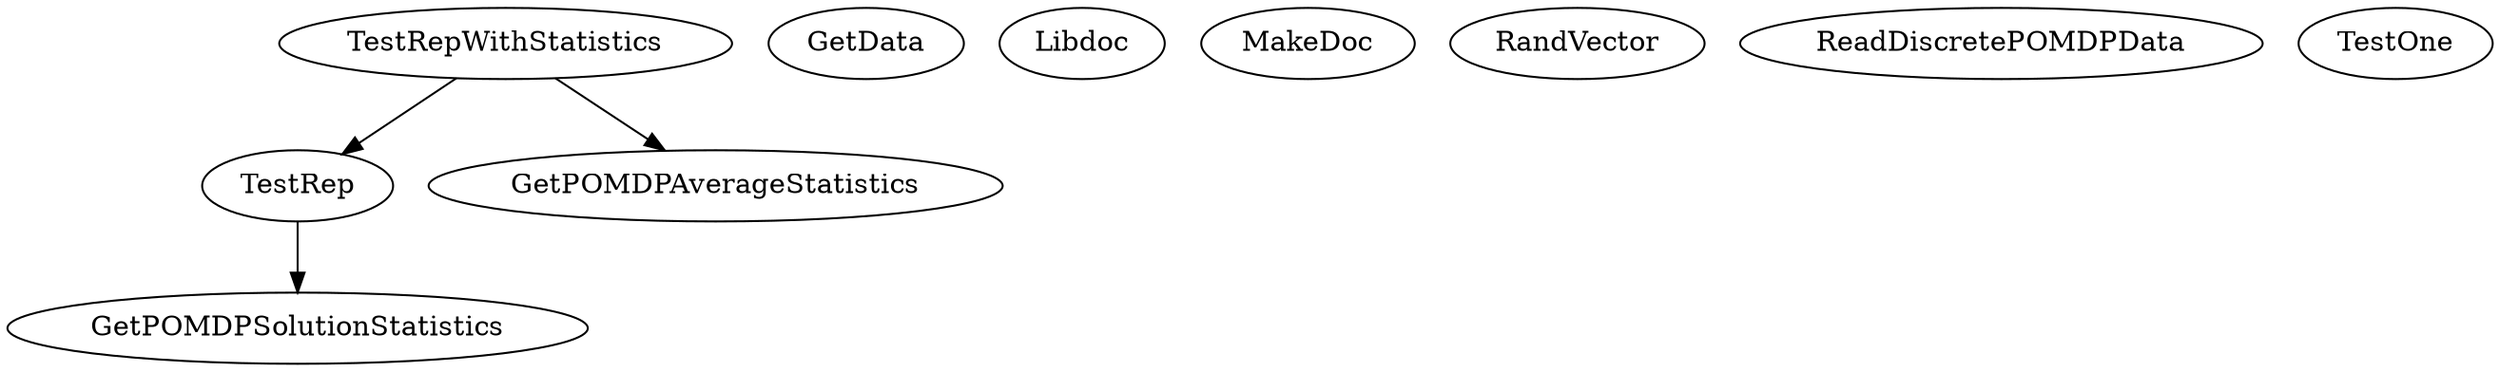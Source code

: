 /* Created by mdot for Matlab */
digraph m2html {
  TestRep -> GetPOMDPSolutionStatistics;
  TestRepWithStatistics -> GetPOMDPAverageStatistics;
  TestRepWithStatistics -> TestRep;

  GetData [URL="GetData.html"];
  GetPOMDPAverageStatistics [URL="GetPOMDPAverageStatistics.html"];
  GetPOMDPSolutionStatistics [URL="GetPOMDPSolutionStatistics.html"];
  Libdoc [URL="Libdoc.html"];
  MakeDoc [URL="MakeDoc.html"];
  RandVector [URL="RandVector.html"];
  ReadDiscretePOMDPData [URL="ReadDiscretePOMDPData.html"];
  TestOne [URL="TestOne.html"];
  TestRep [URL="TestRep.html"];
  TestRepWithStatistics [URL="TestRepWithStatistics.html"];
}